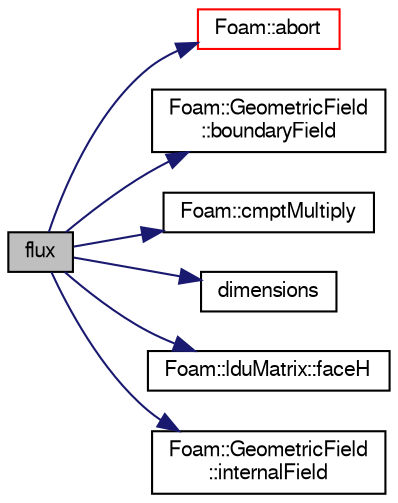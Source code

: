 digraph "flux"
{
  bgcolor="transparent";
  edge [fontname="FreeSans",fontsize="10",labelfontname="FreeSans",labelfontsize="10"];
  node [fontname="FreeSans",fontsize="10",shape=record];
  rankdir="LR";
  Node5534 [label="flux",height=0.2,width=0.4,color="black", fillcolor="grey75", style="filled", fontcolor="black"];
  Node5534 -> Node5535 [color="midnightblue",fontsize="10",style="solid",fontname="FreeSans"];
  Node5535 [label="Foam::abort",height=0.2,width=0.4,color="red",URL="$a21124.html#a447107a607d03e417307c203fa5fb44b"];
  Node5534 -> Node5578 [color="midnightblue",fontsize="10",style="solid",fontname="FreeSans"];
  Node5578 [label="Foam::GeometricField\l::boundaryField",height=0.2,width=0.4,color="black",URL="$a22434.html#a3c6c1a789b48ea0c5e8bff64f9c14f2d",tooltip="Return reference to GeometricBoundaryField. "];
  Node5534 -> Node5579 [color="midnightblue",fontsize="10",style="solid",fontname="FreeSans"];
  Node5579 [label="Foam::cmptMultiply",height=0.2,width=0.4,color="black",URL="$a21124.html#aa9d8965aaebcf396a2acfeed4942976b"];
  Node5534 -> Node5580 [color="midnightblue",fontsize="10",style="solid",fontname="FreeSans"];
  Node5580 [label="dimensions",height=0.2,width=0.4,color="black",URL="$a22358.html#ae432f961c8f2aeef6aa64fbbed5e70ea"];
  Node5534 -> Node5581 [color="midnightblue",fontsize="10",style="solid",fontname="FreeSans"];
  Node5581 [label="Foam::lduMatrix::faceH",height=0.2,width=0.4,color="black",URL="$a26882.html#a09e11295c8834fcc5f210000b9c43c41"];
  Node5534 -> Node5582 [color="midnightblue",fontsize="10",style="solid",fontname="FreeSans"];
  Node5582 [label="Foam::GeometricField\l::internalField",height=0.2,width=0.4,color="black",URL="$a22434.html#a9536140d36d69bbac40496f6b817aa0a",tooltip="Return internal field. "];
}
